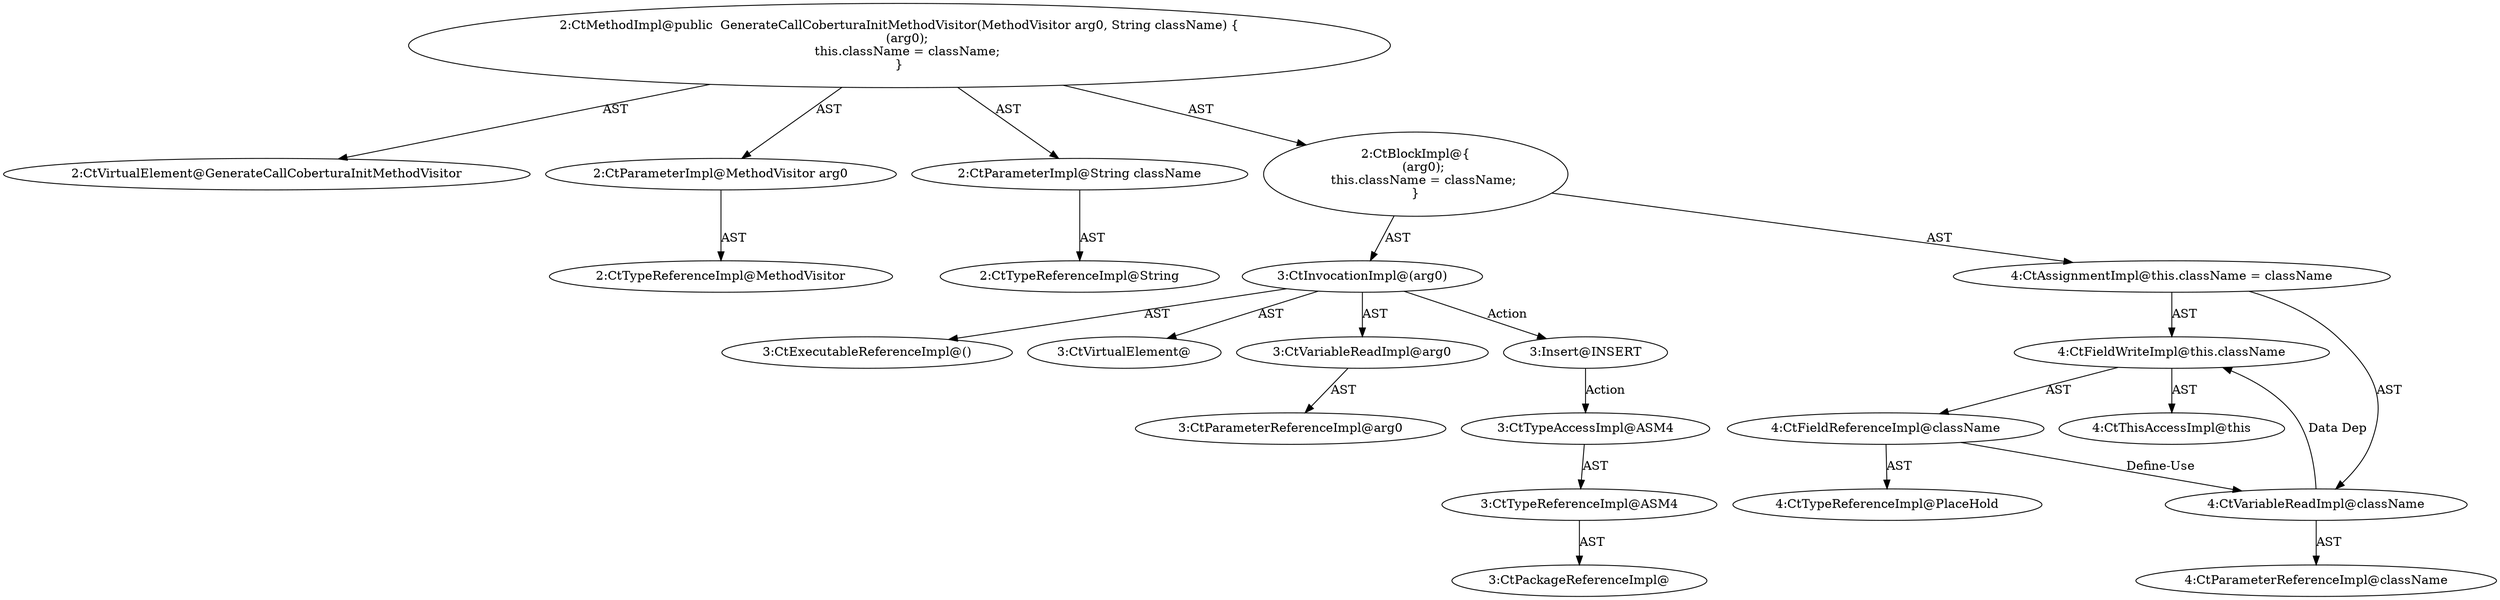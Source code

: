 digraph "GenerateCallCoberturaInitMethodVisitor#?,MethodVisitor,String" {
0 [label="2:CtVirtualElement@GenerateCallCoberturaInitMethodVisitor" shape=ellipse]
1 [label="2:CtParameterImpl@MethodVisitor arg0" shape=ellipse]
2 [label="2:CtTypeReferenceImpl@MethodVisitor" shape=ellipse]
3 [label="2:CtParameterImpl@String className" shape=ellipse]
4 [label="2:CtTypeReferenceImpl@String" shape=ellipse]
5 [label="3:CtExecutableReferenceImpl@()" shape=ellipse]
6 [label="3:CtVirtualElement@" shape=ellipse]
7 [label="3:CtVariableReadImpl@arg0" shape=ellipse]
8 [label="3:CtParameterReferenceImpl@arg0" shape=ellipse]
9 [label="3:CtInvocationImpl@(arg0)" shape=ellipse]
10 [label="4:CtFieldReferenceImpl@className" shape=ellipse]
11 [label="4:CtTypeReferenceImpl@PlaceHold" shape=ellipse]
12 [label="4:CtFieldWriteImpl@this.className" shape=ellipse]
13 [label="4:CtThisAccessImpl@this" shape=ellipse]
14 [label="4:CtVariableReadImpl@className" shape=ellipse]
15 [label="4:CtParameterReferenceImpl@className" shape=ellipse]
16 [label="4:CtAssignmentImpl@this.className = className" shape=ellipse]
17 [label="2:CtBlockImpl@\{
    (arg0);
    this.className = className;
\}" shape=ellipse]
18 [label="2:CtMethodImpl@public  GenerateCallCoberturaInitMethodVisitor(MethodVisitor arg0, String className) \{
    (arg0);
    this.className = className;
\}" shape=ellipse]
19 [label="3:Insert@INSERT" shape=ellipse]
20 [label="3:CtPackageReferenceImpl@" shape=ellipse]
21 [label="3:CtTypeReferenceImpl@ASM4" shape=ellipse]
22 [label="3:CtTypeAccessImpl@ASM4" shape=ellipse]
1 -> 2 [label="AST"];
3 -> 4 [label="AST"];
7 -> 8 [label="AST"];
9 -> 6 [label="AST"];
9 -> 5 [label="AST"];
9 -> 7 [label="AST"];
9 -> 19 [label="Action"];
10 -> 11 [label="AST"];
10 -> 14 [label="Define-Use"];
12 -> 13 [label="AST"];
12 -> 10 [label="AST"];
14 -> 15 [label="AST"];
14 -> 12 [label="Data Dep"];
16 -> 12 [label="AST"];
16 -> 14 [label="AST"];
17 -> 9 [label="AST"];
17 -> 16 [label="AST"];
18 -> 0 [label="AST"];
18 -> 1 [label="AST"];
18 -> 3 [label="AST"];
18 -> 17 [label="AST"];
19 -> 22 [label="Action"];
21 -> 20 [label="AST"];
22 -> 21 [label="AST"];
}